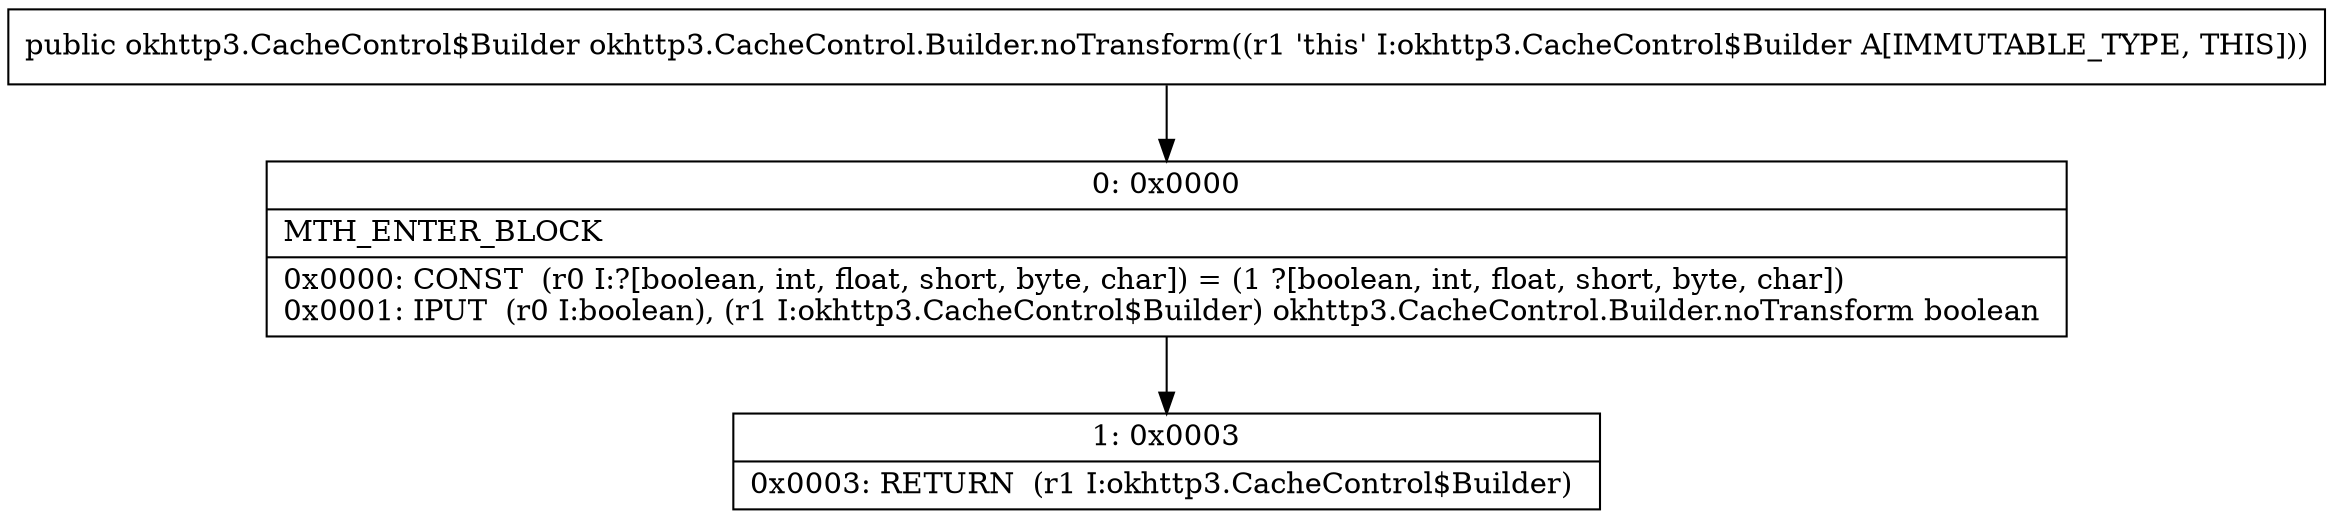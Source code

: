 digraph "CFG forokhttp3.CacheControl.Builder.noTransform()Lokhttp3\/CacheControl$Builder;" {
Node_0 [shape=record,label="{0\:\ 0x0000|MTH_ENTER_BLOCK\l|0x0000: CONST  (r0 I:?[boolean, int, float, short, byte, char]) = (1 ?[boolean, int, float, short, byte, char]) \l0x0001: IPUT  (r0 I:boolean), (r1 I:okhttp3.CacheControl$Builder) okhttp3.CacheControl.Builder.noTransform boolean \l}"];
Node_1 [shape=record,label="{1\:\ 0x0003|0x0003: RETURN  (r1 I:okhttp3.CacheControl$Builder) \l}"];
MethodNode[shape=record,label="{public okhttp3.CacheControl$Builder okhttp3.CacheControl.Builder.noTransform((r1 'this' I:okhttp3.CacheControl$Builder A[IMMUTABLE_TYPE, THIS])) }"];
MethodNode -> Node_0;
Node_0 -> Node_1;
}

